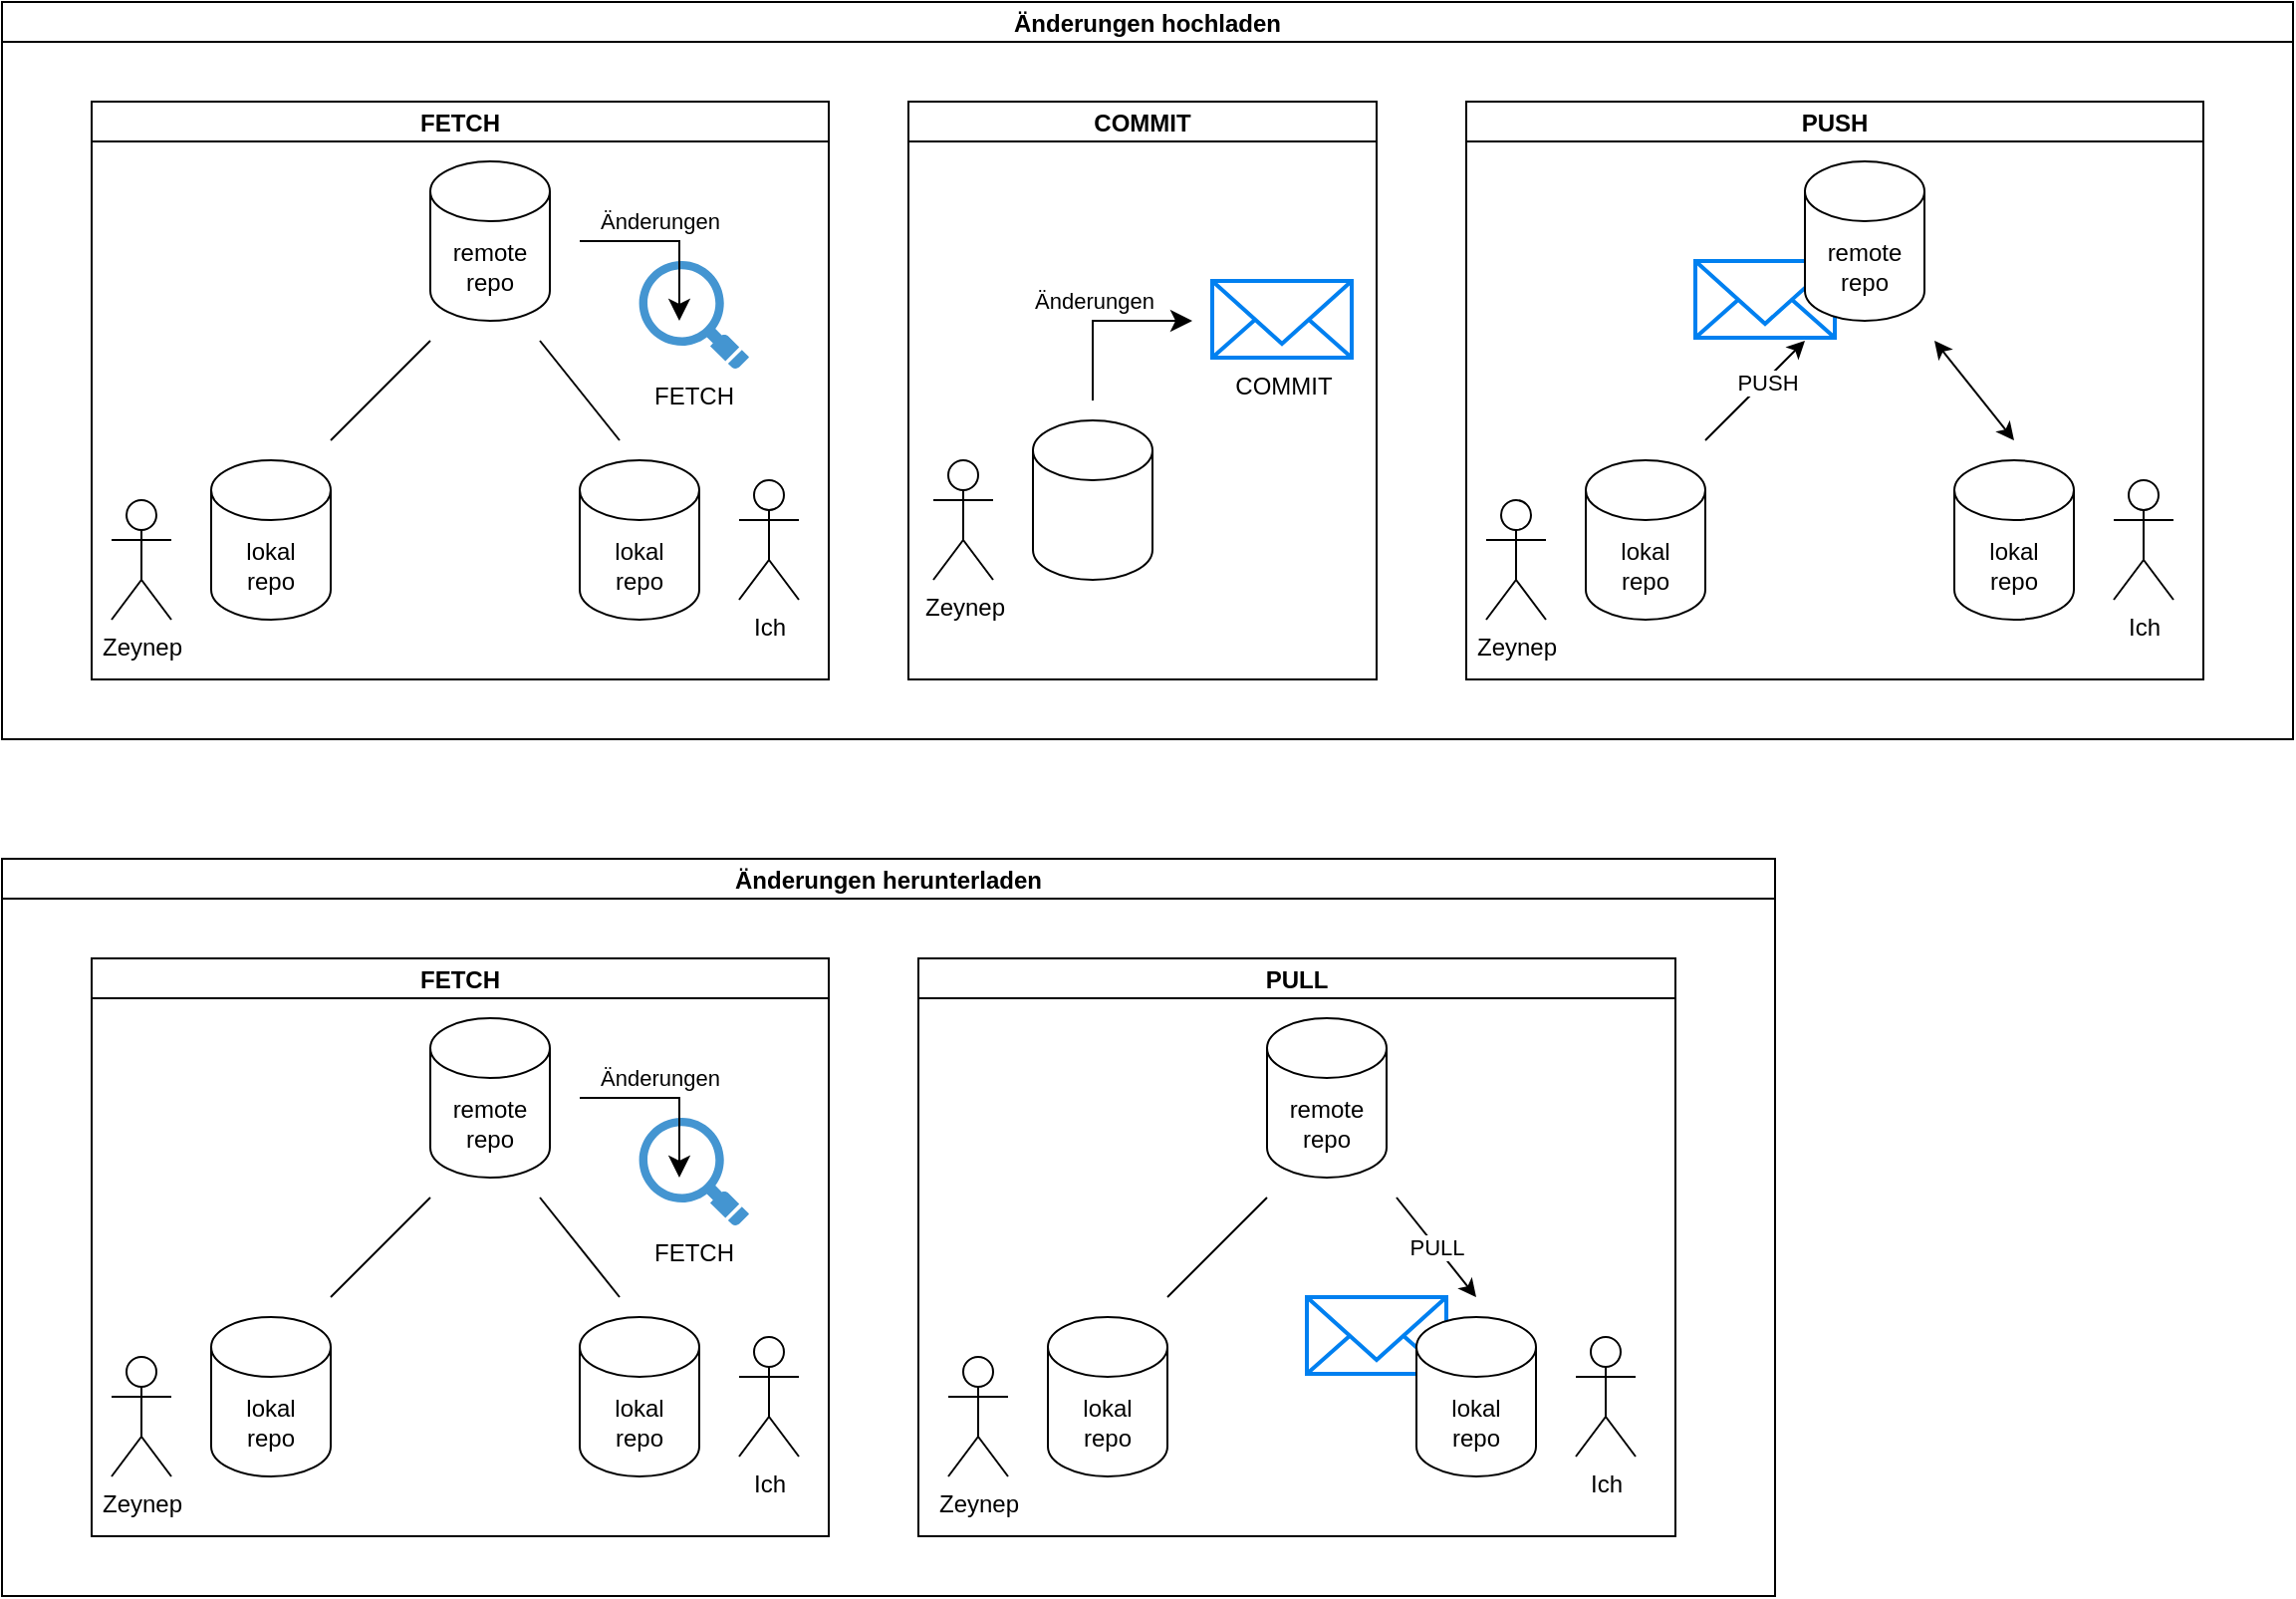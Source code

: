 <mxfile>
    <diagram id="7FlT2ozspth6zP2-iGzs" name="Page-1">
        <mxGraphModel dx="2465" dy="1047" grid="1" gridSize="10" guides="1" tooltips="1" connect="1" arrows="1" fold="1" page="1" pageScale="1" pageWidth="1169" pageHeight="827" math="0" shadow="0">
            <root>
                <mxCell id="0"/>
                <mxCell id="1" parent="0"/>
                <mxCell id="2" value="Änderungen hochladen" style="swimlane;startSize=20;horizontal=1;containerType=tree;newEdgeStyle={&quot;edgeStyle&quot;:&quot;elbowEdgeStyle&quot;,&quot;startArrow&quot;:&quot;none&quot;,&quot;endArrow&quot;:&quot;none&quot;};" vertex="1" parent="1">
                    <mxGeometry x="-180" y="90" width="1150" height="370" as="geometry"/>
                </mxCell>
                <mxCell id="45" value="FETCH" style="swimlane;startSize=20;horizontal=1;containerType=tree;newEdgeStyle={&quot;edgeStyle&quot;:&quot;elbowEdgeStyle&quot;,&quot;startArrow&quot;:&quot;none&quot;,&quot;endArrow&quot;:&quot;none&quot;};" vertex="1" parent="2">
                    <mxGeometry x="45" y="50" width="370" height="290" as="geometry"/>
                </mxCell>
                <mxCell id="35" value="remote&lt;br&gt;repo" style="shape=cylinder3;whiteSpace=wrap;html=1;boundedLbl=1;backgroundOutline=1;size=15;" vertex="1" parent="45">
                    <mxGeometry x="170" y="30" width="60" height="80" as="geometry"/>
                </mxCell>
                <mxCell id="36" value="FETCH" style="shadow=0;dashed=0;html=1;strokeColor=none;fillColor=#4495D1;labelPosition=center;verticalLabelPosition=bottom;verticalAlign=top;align=center;outlineConnect=0;shape=mxgraph.veeam.magnifying_glass;pointerEvents=1;" vertex="1" parent="45">
                    <mxGeometry x="274.8" y="80" width="55.2" height="54.4" as="geometry"/>
                </mxCell>
                <mxCell id="37" value="Zeynep" style="shape=umlActor;verticalLabelPosition=bottom;verticalAlign=top;html=1;outlineConnect=0;" vertex="1" parent="45">
                    <mxGeometry x="10" y="200" width="30" height="60" as="geometry"/>
                </mxCell>
                <mxCell id="38" value="lokal&lt;br&gt;repo" style="shape=cylinder3;whiteSpace=wrap;html=1;boundedLbl=1;backgroundOutline=1;size=15;" vertex="1" parent="45">
                    <mxGeometry x="60" y="180" width="60" height="80" as="geometry"/>
                </mxCell>
                <mxCell id="39" value="" style="endArrow=none;startArrow=none;html=1;startFill=0;endFill=0;" edge="1" parent="45">
                    <mxGeometry width="50" height="50" relative="1" as="geometry">
                        <mxPoint x="120" y="170.0" as="sourcePoint"/>
                        <mxPoint x="170.0" y="120" as="targetPoint"/>
                    </mxGeometry>
                </mxCell>
                <mxCell id="40" value="Ich" style="shape=umlActor;verticalLabelPosition=bottom;verticalAlign=top;html=1;outlineConnect=0;" vertex="1" parent="45">
                    <mxGeometry x="325" y="190" width="30" height="60" as="geometry"/>
                </mxCell>
                <mxCell id="41" value="lokal&lt;br&gt;repo" style="shape=cylinder3;whiteSpace=wrap;html=1;boundedLbl=1;backgroundOutline=1;size=15;" vertex="1" parent="45">
                    <mxGeometry x="245" y="180" width="60" height="80" as="geometry"/>
                </mxCell>
                <mxCell id="42" value="" style="edgeStyle=segmentEdgeStyle;endArrow=classic;html=1;curved=0;rounded=0;endSize=8;startSize=8;" edge="1" parent="45">
                    <mxGeometry width="50" height="50" relative="1" as="geometry">
                        <mxPoint x="245.0" y="70.0" as="sourcePoint"/>
                        <mxPoint x="295.0" y="110.0" as="targetPoint"/>
                        <Array as="points">
                            <mxPoint x="245.0" y="70.0"/>
                            <mxPoint x="295.0" y="70.0"/>
                        </Array>
                    </mxGeometry>
                </mxCell>
                <mxCell id="43" value="Änderungen" style="edgeLabel;html=1;align=center;verticalAlign=middle;resizable=0;points=[];" vertex="1" connectable="0" parent="42">
                    <mxGeometry x="-0.021" y="-4" relative="1" as="geometry">
                        <mxPoint x="-4" y="-14" as="offset"/>
                    </mxGeometry>
                </mxCell>
                <mxCell id="44" value="" style="endArrow=none;startArrow=none;html=1;startFill=0;endFill=0;" edge="1" parent="45">
                    <mxGeometry width="50" height="50" relative="1" as="geometry">
                        <mxPoint x="225.0" y="120" as="sourcePoint"/>
                        <mxPoint x="265.0" y="170.0" as="targetPoint"/>
                    </mxGeometry>
                </mxCell>
                <mxCell id="23" value="COMMIT" style="swimlane;startSize=20;horizontal=1;containerType=tree;newEdgeStyle={&quot;edgeStyle&quot;:&quot;elbowEdgeStyle&quot;,&quot;startArrow&quot;:&quot;none&quot;,&quot;endArrow&quot;:&quot;none&quot;};" vertex="1" parent="2">
                    <mxGeometry x="455" y="50" width="235" height="290" as="geometry">
                        <mxRectangle x="30" y="850" width="90" height="30" as="alternateBounds"/>
                    </mxGeometry>
                </mxCell>
                <mxCell id="24" value="Zeynep" style="shape=umlActor;verticalLabelPosition=bottom;verticalAlign=top;html=1;outlineConnect=0;" vertex="1" parent="23">
                    <mxGeometry x="12.5" y="180" width="30" height="60" as="geometry"/>
                </mxCell>
                <mxCell id="25" value="" style="shape=cylinder3;whiteSpace=wrap;html=1;boundedLbl=1;backgroundOutline=1;size=15;" vertex="1" parent="23">
                    <mxGeometry x="62.5" y="160" width="60" height="80" as="geometry"/>
                </mxCell>
                <mxCell id="26" value="" style="edgeStyle=segmentEdgeStyle;endArrow=classic;html=1;curved=0;rounded=0;endSize=8;startSize=8;" edge="1" parent="23">
                    <mxGeometry width="50" height="50" relative="1" as="geometry">
                        <mxPoint x="92.5" y="150" as="sourcePoint"/>
                        <mxPoint x="142.5" y="110" as="targetPoint"/>
                        <Array as="points">
                            <mxPoint x="92.5" y="110"/>
                            <mxPoint x="142.5" y="110"/>
                        </Array>
                    </mxGeometry>
                </mxCell>
                <mxCell id="27" value="Änderungen" style="edgeLabel;html=1;align=center;verticalAlign=middle;resizable=0;points=[];" vertex="1" connectable="0" parent="26">
                    <mxGeometry x="-0.021" y="-4" relative="1" as="geometry">
                        <mxPoint x="-4" y="-14" as="offset"/>
                    </mxGeometry>
                </mxCell>
                <mxCell id="28" value="COMMIT" style="html=1;verticalLabelPosition=bottom;align=center;labelBackgroundColor=#ffffff;verticalAlign=top;strokeWidth=2;strokeColor=#0080F0;shadow=0;dashed=0;shape=mxgraph.ios7.icons.mail;aspect=fixed;" vertex="1" parent="23">
                    <mxGeometry x="152.5" y="90" width="70" height="38.5" as="geometry"/>
                </mxCell>
                <mxCell id="29" value="PUSH" style="swimlane;startSize=20;horizontal=1;containerType=tree;newEdgeStyle={&quot;edgeStyle&quot;:&quot;elbowEdgeStyle&quot;,&quot;startArrow&quot;:&quot;none&quot;,&quot;endArrow&quot;:&quot;none&quot;};" vertex="1" parent="2">
                    <mxGeometry x="735" y="50" width="370" height="290" as="geometry"/>
                </mxCell>
                <mxCell id="8" value="" style="html=1;verticalLabelPosition=bottom;align=center;labelBackgroundColor=#ffffff;verticalAlign=top;strokeWidth=2;strokeColor=#0080F0;shadow=0;dashed=0;shape=mxgraph.ios7.icons.mail;aspect=fixed;" vertex="1" parent="29">
                    <mxGeometry x="115" y="80" width="70" height="38.5" as="geometry"/>
                </mxCell>
                <mxCell id="13" value="remote&lt;br&gt;repo" style="shape=cylinder3;whiteSpace=wrap;html=1;boundedLbl=1;backgroundOutline=1;size=15;" vertex="1" parent="29">
                    <mxGeometry x="170" y="30" width="60" height="80" as="geometry"/>
                </mxCell>
                <mxCell id="14" value="Zeynep" style="shape=umlActor;verticalLabelPosition=bottom;verticalAlign=top;html=1;outlineConnect=0;" vertex="1" parent="29">
                    <mxGeometry x="10" y="200" width="30" height="60" as="geometry"/>
                </mxCell>
                <mxCell id="15" value="lokal&lt;br&gt;repo" style="shape=cylinder3;whiteSpace=wrap;html=1;boundedLbl=1;backgroundOutline=1;size=15;" vertex="1" parent="29">
                    <mxGeometry x="60" y="180" width="60" height="80" as="geometry"/>
                </mxCell>
                <mxCell id="16" value="" style="endArrow=classic;startArrow=none;html=1;startFill=0;" edge="1" parent="29">
                    <mxGeometry width="50" height="50" relative="1" as="geometry">
                        <mxPoint x="120" y="170" as="sourcePoint"/>
                        <mxPoint x="170" y="120" as="targetPoint"/>
                    </mxGeometry>
                </mxCell>
                <mxCell id="17" value="PUSH" style="edgeLabel;html=1;align=center;verticalAlign=middle;resizable=0;points=[];" vertex="1" connectable="0" parent="16">
                    <mxGeometry x="0.187" y="-1" relative="1" as="geometry">
                        <mxPoint as="offset"/>
                    </mxGeometry>
                </mxCell>
                <mxCell id="19" value="Ich" style="shape=umlActor;verticalLabelPosition=bottom;verticalAlign=top;html=1;outlineConnect=0;" vertex="1" parent="29">
                    <mxGeometry x="325" y="190" width="30" height="60" as="geometry"/>
                </mxCell>
                <mxCell id="20" value="lokal&lt;br&gt;repo" style="shape=cylinder3;whiteSpace=wrap;html=1;boundedLbl=1;backgroundOutline=1;size=15;" vertex="1" parent="29">
                    <mxGeometry x="245" y="180" width="60" height="80" as="geometry"/>
                </mxCell>
                <mxCell id="21" value="" style="endArrow=classic;startArrow=classic;html=1;" edge="1" parent="29">
                    <mxGeometry width="50" height="50" relative="1" as="geometry">
                        <mxPoint x="235" y="120" as="sourcePoint"/>
                        <mxPoint x="275" y="170" as="targetPoint"/>
                    </mxGeometry>
                </mxCell>
                <mxCell id="67" value="Änderungen herunterladen" style="swimlane;startSize=20;horizontal=1;containerType=tree;newEdgeStyle={&quot;edgeStyle&quot;:&quot;elbowEdgeStyle&quot;,&quot;startArrow&quot;:&quot;none&quot;,&quot;endArrow&quot;:&quot;none&quot;};" vertex="1" parent="1">
                    <mxGeometry x="-180" y="520" width="890" height="370" as="geometry"/>
                </mxCell>
                <mxCell id="68" value="FETCH" style="swimlane;startSize=20;horizontal=1;containerType=tree;newEdgeStyle={&quot;edgeStyle&quot;:&quot;elbowEdgeStyle&quot;,&quot;startArrow&quot;:&quot;none&quot;,&quot;endArrow&quot;:&quot;none&quot;};" vertex="1" parent="67">
                    <mxGeometry x="45" y="50" width="370" height="290" as="geometry"/>
                </mxCell>
                <mxCell id="69" value="remote&lt;br&gt;repo" style="shape=cylinder3;whiteSpace=wrap;html=1;boundedLbl=1;backgroundOutline=1;size=15;" vertex="1" parent="68">
                    <mxGeometry x="170" y="30" width="60" height="80" as="geometry"/>
                </mxCell>
                <mxCell id="70" value="FETCH" style="shadow=0;dashed=0;html=1;strokeColor=none;fillColor=#4495D1;labelPosition=center;verticalLabelPosition=bottom;verticalAlign=top;align=center;outlineConnect=0;shape=mxgraph.veeam.magnifying_glass;pointerEvents=1;" vertex="1" parent="68">
                    <mxGeometry x="274.8" y="80" width="55.2" height="54.4" as="geometry"/>
                </mxCell>
                <mxCell id="71" value="Zeynep" style="shape=umlActor;verticalLabelPosition=bottom;verticalAlign=top;html=1;outlineConnect=0;" vertex="1" parent="68">
                    <mxGeometry x="10" y="200" width="30" height="60" as="geometry"/>
                </mxCell>
                <mxCell id="72" value="lokal&lt;br&gt;repo" style="shape=cylinder3;whiteSpace=wrap;html=1;boundedLbl=1;backgroundOutline=1;size=15;" vertex="1" parent="68">
                    <mxGeometry x="60" y="180" width="60" height="80" as="geometry"/>
                </mxCell>
                <mxCell id="73" value="" style="endArrow=none;startArrow=none;html=1;startFill=0;endFill=0;" edge="1" parent="68">
                    <mxGeometry width="50" height="50" relative="1" as="geometry">
                        <mxPoint x="120" y="170.0" as="sourcePoint"/>
                        <mxPoint x="170.0" y="120" as="targetPoint"/>
                    </mxGeometry>
                </mxCell>
                <mxCell id="74" value="Ich" style="shape=umlActor;verticalLabelPosition=bottom;verticalAlign=top;html=1;outlineConnect=0;" vertex="1" parent="68">
                    <mxGeometry x="325" y="190" width="30" height="60" as="geometry"/>
                </mxCell>
                <mxCell id="75" value="lokal&lt;br&gt;repo" style="shape=cylinder3;whiteSpace=wrap;html=1;boundedLbl=1;backgroundOutline=1;size=15;" vertex="1" parent="68">
                    <mxGeometry x="245" y="180" width="60" height="80" as="geometry"/>
                </mxCell>
                <mxCell id="76" value="" style="edgeStyle=segmentEdgeStyle;endArrow=classic;html=1;curved=0;rounded=0;endSize=8;startSize=8;" edge="1" parent="68">
                    <mxGeometry width="50" height="50" relative="1" as="geometry">
                        <mxPoint x="245.0" y="70.0" as="sourcePoint"/>
                        <mxPoint x="295.0" y="110.0" as="targetPoint"/>
                        <Array as="points">
                            <mxPoint x="245.0" y="70.0"/>
                            <mxPoint x="295.0" y="70.0"/>
                        </Array>
                    </mxGeometry>
                </mxCell>
                <mxCell id="77" value="Änderungen" style="edgeLabel;html=1;align=center;verticalAlign=middle;resizable=0;points=[];" vertex="1" connectable="0" parent="76">
                    <mxGeometry x="-0.021" y="-4" relative="1" as="geometry">
                        <mxPoint x="-4" y="-14" as="offset"/>
                    </mxGeometry>
                </mxCell>
                <mxCell id="78" value="" style="endArrow=none;startArrow=none;html=1;startFill=0;endFill=0;" edge="1" parent="68">
                    <mxGeometry width="50" height="50" relative="1" as="geometry">
                        <mxPoint x="225.0" y="120" as="sourcePoint"/>
                        <mxPoint x="265.0" y="170.0" as="targetPoint"/>
                    </mxGeometry>
                </mxCell>
                <mxCell id="123" value="PULL" style="swimlane;startSize=20;horizontal=1;containerType=tree;newEdgeStyle={&quot;edgeStyle&quot;:&quot;elbowEdgeStyle&quot;,&quot;startArrow&quot;:&quot;none&quot;,&quot;endArrow&quot;:&quot;none&quot;};" vertex="1" parent="67">
                    <mxGeometry x="460" y="50" width="380" height="290" as="geometry">
                        <mxRectangle x="30" y="850" width="90" height="30" as="alternateBounds"/>
                    </mxGeometry>
                </mxCell>
                <mxCell id="103" value="" style="html=1;verticalLabelPosition=bottom;align=center;labelBackgroundColor=#ffffff;verticalAlign=top;strokeWidth=2;strokeColor=#0080F0;shadow=0;dashed=0;shape=mxgraph.ios7.icons.mail;aspect=fixed;" vertex="1" parent="123">
                    <mxGeometry x="195" y="170" width="70" height="38.5" as="geometry"/>
                </mxCell>
                <mxCell id="104" value="remote&lt;br&gt;repo" style="shape=cylinder3;whiteSpace=wrap;html=1;boundedLbl=1;backgroundOutline=1;size=15;" vertex="1" parent="123">
                    <mxGeometry x="175" y="30" width="60" height="80" as="geometry"/>
                </mxCell>
                <mxCell id="105" value="Zeynep" style="shape=umlActor;verticalLabelPosition=bottom;verticalAlign=top;html=1;outlineConnect=0;" vertex="1" parent="123">
                    <mxGeometry x="15" y="200" width="30" height="60" as="geometry"/>
                </mxCell>
                <mxCell id="106" value="lokal&lt;br&gt;repo" style="shape=cylinder3;whiteSpace=wrap;html=1;boundedLbl=1;backgroundOutline=1;size=15;" vertex="1" parent="123">
                    <mxGeometry x="65" y="180" width="60" height="80" as="geometry"/>
                </mxCell>
                <mxCell id="107" value="" style="endArrow=none;startArrow=none;html=1;startFill=0;endFill=0;" edge="1" parent="123">
                    <mxGeometry width="50" height="50" relative="1" as="geometry">
                        <mxPoint x="125" y="170" as="sourcePoint"/>
                        <mxPoint x="175.0" y="120" as="targetPoint"/>
                    </mxGeometry>
                </mxCell>
                <mxCell id="108" value="Ich" style="shape=umlActor;verticalLabelPosition=bottom;verticalAlign=top;html=1;outlineConnect=0;" vertex="1" parent="123">
                    <mxGeometry x="330" y="190" width="30" height="60" as="geometry"/>
                </mxCell>
                <mxCell id="109" value="lokal&lt;br&gt;repo" style="shape=cylinder3;whiteSpace=wrap;html=1;boundedLbl=1;backgroundOutline=1;size=15;" vertex="1" parent="123">
                    <mxGeometry x="250" y="180" width="60" height="80" as="geometry"/>
                </mxCell>
                <mxCell id="110" value="PULL" style="endArrow=classic;startArrow=none;html=1;startFill=0;" edge="1" parent="123">
                    <mxGeometry width="50" height="50" relative="1" as="geometry">
                        <mxPoint x="240.0" y="120" as="sourcePoint"/>
                        <mxPoint x="280.0" y="170" as="targetPoint"/>
                    </mxGeometry>
                </mxCell>
            </root>
        </mxGraphModel>
    </diagram>
</mxfile>